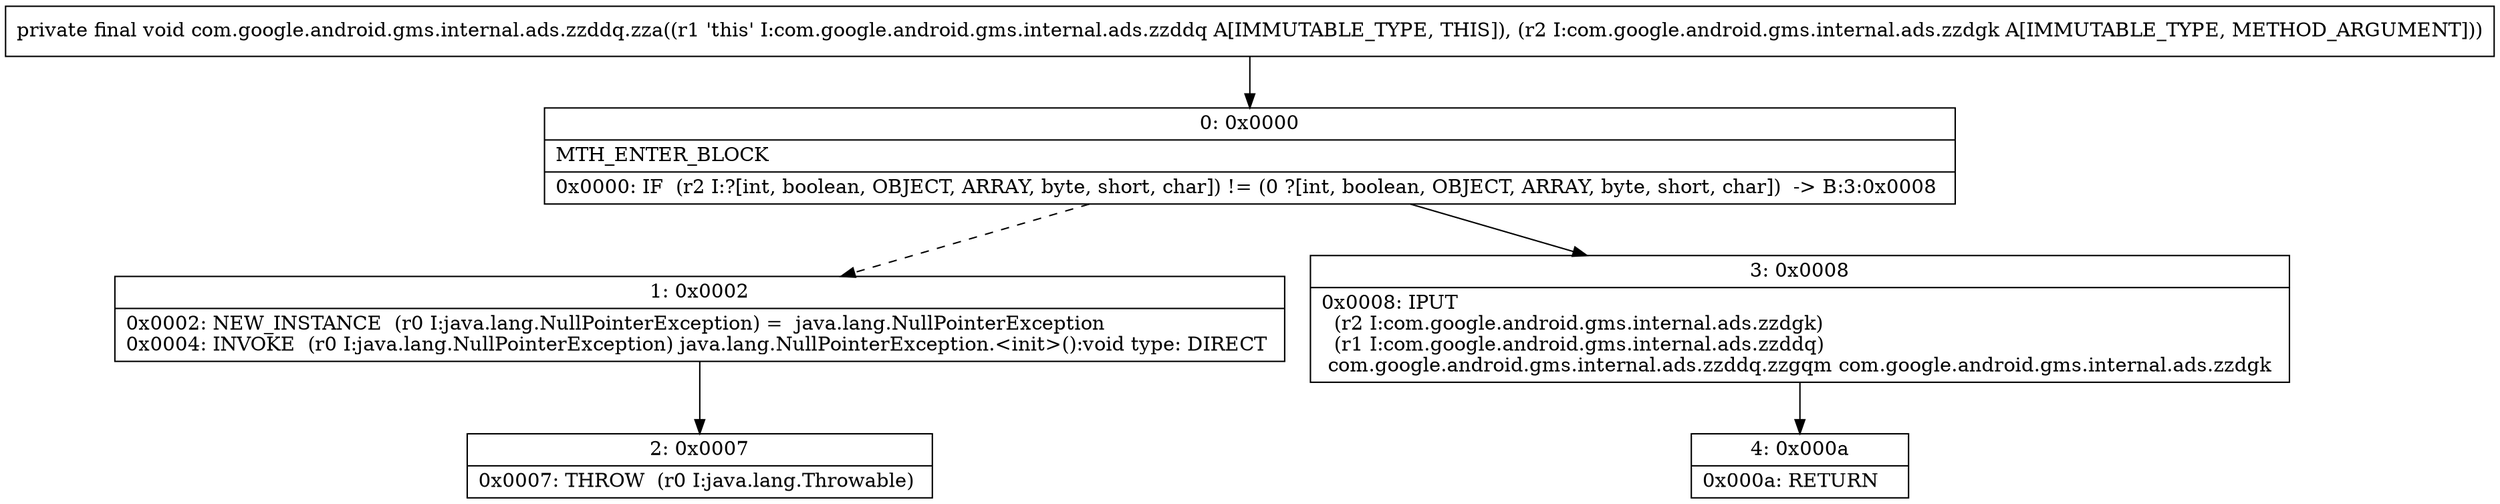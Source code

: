 digraph "CFG forcom.google.android.gms.internal.ads.zzddq.zza(Lcom\/google\/android\/gms\/internal\/ads\/zzdgk;)V" {
Node_0 [shape=record,label="{0\:\ 0x0000|MTH_ENTER_BLOCK\l|0x0000: IF  (r2 I:?[int, boolean, OBJECT, ARRAY, byte, short, char]) != (0 ?[int, boolean, OBJECT, ARRAY, byte, short, char])  \-\> B:3:0x0008 \l}"];
Node_1 [shape=record,label="{1\:\ 0x0002|0x0002: NEW_INSTANCE  (r0 I:java.lang.NullPointerException) =  java.lang.NullPointerException \l0x0004: INVOKE  (r0 I:java.lang.NullPointerException) java.lang.NullPointerException.\<init\>():void type: DIRECT \l}"];
Node_2 [shape=record,label="{2\:\ 0x0007|0x0007: THROW  (r0 I:java.lang.Throwable) \l}"];
Node_3 [shape=record,label="{3\:\ 0x0008|0x0008: IPUT  \l  (r2 I:com.google.android.gms.internal.ads.zzdgk)\l  (r1 I:com.google.android.gms.internal.ads.zzddq)\l com.google.android.gms.internal.ads.zzddq.zzgqm com.google.android.gms.internal.ads.zzdgk \l}"];
Node_4 [shape=record,label="{4\:\ 0x000a|0x000a: RETURN   \l}"];
MethodNode[shape=record,label="{private final void com.google.android.gms.internal.ads.zzddq.zza((r1 'this' I:com.google.android.gms.internal.ads.zzddq A[IMMUTABLE_TYPE, THIS]), (r2 I:com.google.android.gms.internal.ads.zzdgk A[IMMUTABLE_TYPE, METHOD_ARGUMENT])) }"];
MethodNode -> Node_0;
Node_0 -> Node_1[style=dashed];
Node_0 -> Node_3;
Node_1 -> Node_2;
Node_3 -> Node_4;
}

